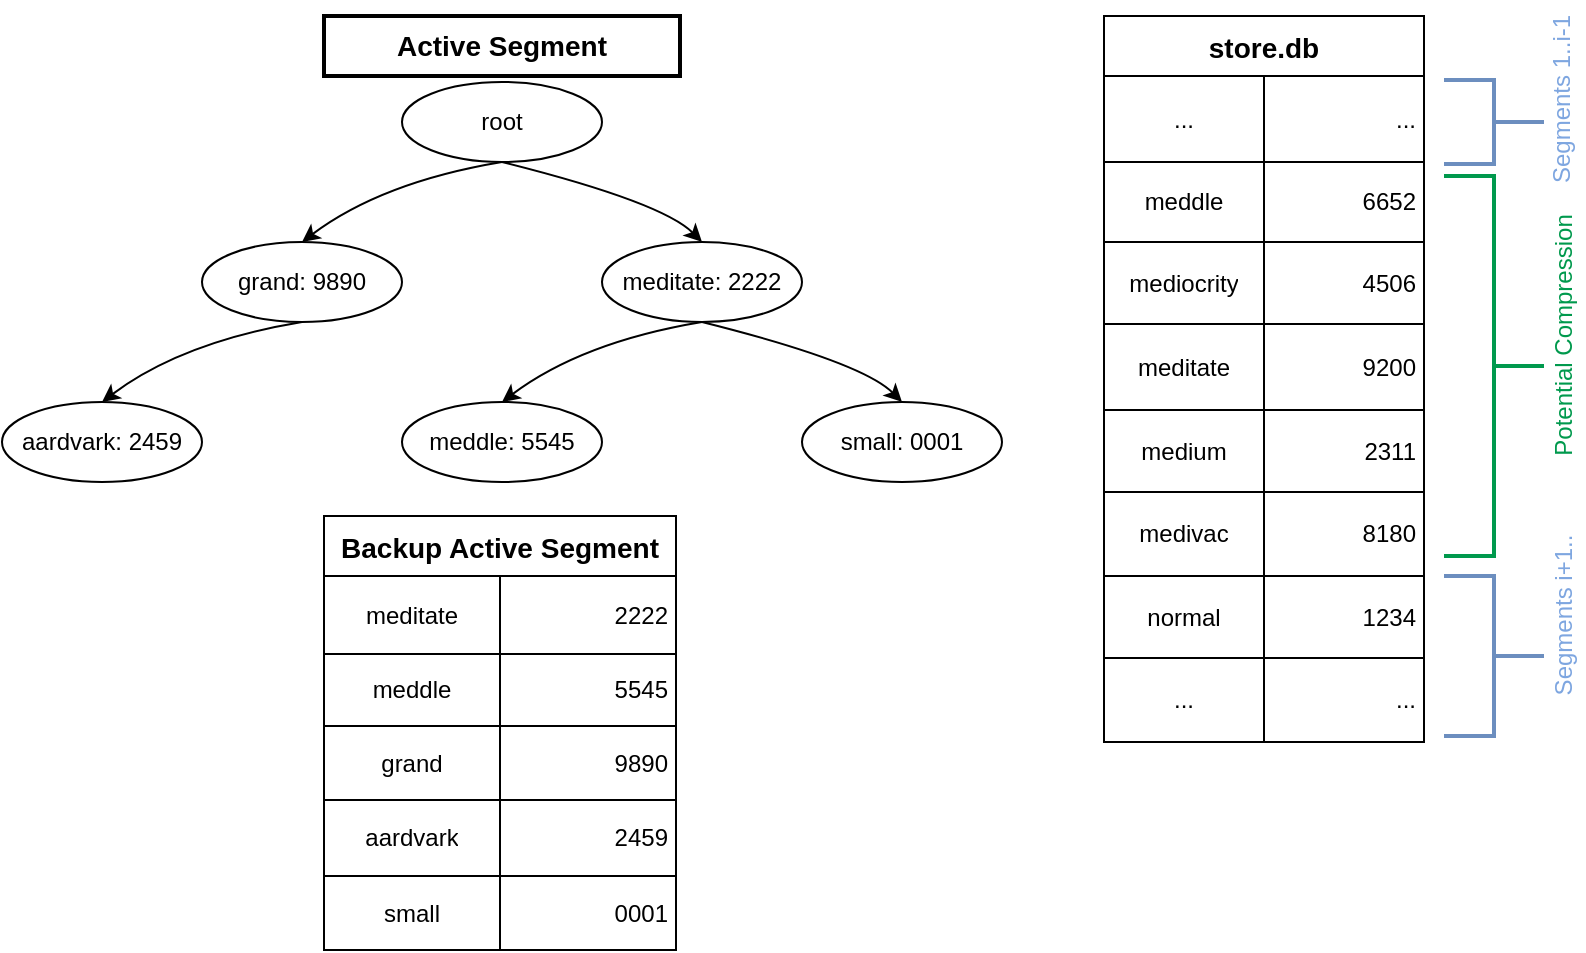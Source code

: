 <mxfile version="17.4.0" type="github">
  <diagram id="tSXa933iV-H4p-sHi9MJ" name="Page-1">
    <mxGraphModel dx="1298" dy="813" grid="1" gridSize="10" guides="1" tooltips="1" connect="1" arrows="1" fold="1" page="1" pageScale="1" pageWidth="850" pageHeight="1100" math="0" shadow="0">
      <root>
        <mxCell id="0" />
        <mxCell id="1" parent="0" />
        <mxCell id="I66DchT4x0AkGHDDOi4h-74" value="store.db" style="shape=table;startSize=30;container=1;collapsible=0;childLayout=tableLayout;fontColor=default;spacingRight=2;spacingLeft=2;fontStyle=1;fontSize=14;" parent="1" vertex="1">
          <mxGeometry x="611" y="180" width="160" height="363" as="geometry" />
        </mxCell>
        <mxCell id="I66DchT4x0AkGHDDOi4h-75" value="" style="shape=tableRow;horizontal=0;startSize=0;swimlaneHead=0;swimlaneBody=0;top=0;left=0;bottom=0;right=0;collapsible=0;dropTarget=0;fillColor=none;points=[[0,0.5],[1,0.5]];portConstraint=eastwest;fontColor=default;spacingRight=2;spacingLeft=2;" parent="I66DchT4x0AkGHDDOi4h-74" vertex="1">
          <mxGeometry y="30" width="160" height="43" as="geometry" />
        </mxCell>
        <mxCell id="I66DchT4x0AkGHDDOi4h-76" value="..." style="shape=partialRectangle;html=1;whiteSpace=wrap;connectable=0;overflow=hidden;fillColor=none;top=0;left=0;bottom=0;right=0;pointerEvents=1;fontColor=default;align=center;spacingRight=2;spacingLeft=2;" parent="I66DchT4x0AkGHDDOi4h-75" vertex="1">
          <mxGeometry width="80" height="43" as="geometry">
            <mxRectangle width="80" height="43" as="alternateBounds" />
          </mxGeometry>
        </mxCell>
        <mxCell id="I66DchT4x0AkGHDDOi4h-77" value="..." style="shape=partialRectangle;html=1;whiteSpace=wrap;connectable=0;overflow=hidden;fillColor=none;top=0;left=0;bottom=0;right=0;pointerEvents=1;fontColor=default;align=right;spacingRight=2;spacingLeft=2;" parent="I66DchT4x0AkGHDDOi4h-75" vertex="1">
          <mxGeometry x="80" width="80" height="43" as="geometry">
            <mxRectangle width="80" height="43" as="alternateBounds" />
          </mxGeometry>
        </mxCell>
        <mxCell id="I66DchT4x0AkGHDDOi4h-84" value="" style="shape=tableRow;horizontal=0;startSize=0;swimlaneHead=0;swimlaneBody=0;top=0;left=0;bottom=0;right=0;collapsible=0;dropTarget=0;fillColor=none;points=[[0,0.5],[1,0.5]];portConstraint=eastwest;fontColor=default;spacingRight=2;spacingLeft=2;" parent="I66DchT4x0AkGHDDOi4h-74" vertex="1">
          <mxGeometry y="73" width="160" height="40" as="geometry" />
        </mxCell>
        <mxCell id="I66DchT4x0AkGHDDOi4h-85" value="meddle" style="shape=partialRectangle;html=1;whiteSpace=wrap;connectable=0;overflow=hidden;fillColor=none;top=0;left=0;bottom=0;right=0;pointerEvents=1;fontColor=default;align=center;spacingRight=2;spacingLeft=2;" parent="I66DchT4x0AkGHDDOi4h-84" vertex="1">
          <mxGeometry width="80" height="40" as="geometry">
            <mxRectangle width="80" height="40" as="alternateBounds" />
          </mxGeometry>
        </mxCell>
        <mxCell id="I66DchT4x0AkGHDDOi4h-86" value="6652" style="shape=partialRectangle;html=1;whiteSpace=wrap;connectable=0;overflow=hidden;fillColor=none;top=0;left=0;bottom=0;right=0;pointerEvents=1;fontColor=default;align=right;spacingRight=2;spacingLeft=2;" parent="I66DchT4x0AkGHDDOi4h-84" vertex="1">
          <mxGeometry x="80" width="80" height="40" as="geometry">
            <mxRectangle width="80" height="40" as="alternateBounds" />
          </mxGeometry>
        </mxCell>
        <mxCell id="I66DchT4x0AkGHDDOi4h-99" value="" style="shape=tableRow;horizontal=0;startSize=0;swimlaneHead=0;swimlaneBody=0;top=0;left=0;bottom=0;right=0;collapsible=0;dropTarget=0;fillColor=none;points=[[0,0.5],[1,0.5]];portConstraint=eastwest;fontColor=default;spacingRight=2;spacingLeft=2;" parent="I66DchT4x0AkGHDDOi4h-74" vertex="1">
          <mxGeometry y="113" width="160" height="41" as="geometry" />
        </mxCell>
        <mxCell id="I66DchT4x0AkGHDDOi4h-100" value="mediocrity" style="shape=partialRectangle;html=1;whiteSpace=wrap;connectable=0;overflow=hidden;fillColor=none;top=0;left=0;bottom=0;right=0;pointerEvents=1;fontColor=default;align=center;spacingRight=2;spacingLeft=2;" parent="I66DchT4x0AkGHDDOi4h-99" vertex="1">
          <mxGeometry width="80" height="41" as="geometry">
            <mxRectangle width="80" height="41" as="alternateBounds" />
          </mxGeometry>
        </mxCell>
        <mxCell id="I66DchT4x0AkGHDDOi4h-101" value="4506" style="shape=partialRectangle;html=1;whiteSpace=wrap;connectable=0;overflow=hidden;fillColor=none;top=0;left=0;bottom=0;right=0;pointerEvents=1;fontColor=default;align=right;spacingRight=2;spacingLeft=2;" parent="I66DchT4x0AkGHDDOi4h-99" vertex="1">
          <mxGeometry x="80" width="80" height="41" as="geometry">
            <mxRectangle width="80" height="41" as="alternateBounds" />
          </mxGeometry>
        </mxCell>
        <mxCell id="I66DchT4x0AkGHDDOi4h-90" value="" style="shape=tableRow;horizontal=0;startSize=0;swimlaneHead=0;swimlaneBody=0;top=0;left=0;bottom=0;right=0;collapsible=0;dropTarget=0;fillColor=none;points=[[0,0.5],[1,0.5]];portConstraint=eastwest;fontColor=default;spacingRight=2;spacingLeft=2;" parent="I66DchT4x0AkGHDDOi4h-74" vertex="1">
          <mxGeometry y="154" width="160" height="43" as="geometry" />
        </mxCell>
        <mxCell id="I66DchT4x0AkGHDDOi4h-91" value="meditate" style="shape=partialRectangle;html=1;whiteSpace=wrap;connectable=0;overflow=hidden;fillColor=none;top=0;left=0;bottom=0;right=0;pointerEvents=1;fontColor=default;align=center;spacingRight=2;spacingLeft=2;" parent="I66DchT4x0AkGHDDOi4h-90" vertex="1">
          <mxGeometry width="80" height="43" as="geometry">
            <mxRectangle width="80" height="43" as="alternateBounds" />
          </mxGeometry>
        </mxCell>
        <mxCell id="I66DchT4x0AkGHDDOi4h-92" value="9200" style="shape=partialRectangle;html=1;whiteSpace=wrap;connectable=0;overflow=hidden;fillColor=none;top=0;left=0;bottom=0;right=0;pointerEvents=1;fontColor=default;align=right;spacingRight=2;spacingLeft=2;" parent="I66DchT4x0AkGHDDOi4h-90" vertex="1">
          <mxGeometry x="80" width="80" height="43" as="geometry">
            <mxRectangle width="80" height="43" as="alternateBounds" />
          </mxGeometry>
        </mxCell>
        <mxCell id="I66DchT4x0AkGHDDOi4h-93" value="" style="shape=tableRow;horizontal=0;startSize=0;swimlaneHead=0;swimlaneBody=0;top=0;left=0;bottom=0;right=0;collapsible=0;dropTarget=0;fillColor=none;points=[[0,0.5],[1,0.5]];portConstraint=eastwest;fontColor=default;spacingRight=2;spacingLeft=2;" parent="I66DchT4x0AkGHDDOi4h-74" vertex="1">
          <mxGeometry y="197" width="160" height="41" as="geometry" />
        </mxCell>
        <mxCell id="I66DchT4x0AkGHDDOi4h-94" value="medium" style="shape=partialRectangle;html=1;whiteSpace=wrap;connectable=0;overflow=hidden;fillColor=none;top=0;left=0;bottom=0;right=0;pointerEvents=1;fontColor=default;align=center;spacingRight=2;spacingLeft=2;" parent="I66DchT4x0AkGHDDOi4h-93" vertex="1">
          <mxGeometry width="80" height="41" as="geometry">
            <mxRectangle width="80" height="41" as="alternateBounds" />
          </mxGeometry>
        </mxCell>
        <mxCell id="I66DchT4x0AkGHDDOi4h-95" value="2311" style="shape=partialRectangle;html=1;whiteSpace=wrap;connectable=0;overflow=hidden;fillColor=none;top=0;left=0;bottom=0;right=0;pointerEvents=1;fontColor=default;align=right;spacingRight=2;spacingLeft=2;" parent="I66DchT4x0AkGHDDOi4h-93" vertex="1">
          <mxGeometry x="80" width="80" height="41" as="geometry">
            <mxRectangle width="80" height="41" as="alternateBounds" />
          </mxGeometry>
        </mxCell>
        <mxCell id="I66DchT4x0AkGHDDOi4h-96" value="" style="shape=tableRow;horizontal=0;startSize=0;swimlaneHead=0;swimlaneBody=0;top=0;left=0;bottom=0;right=0;collapsible=0;dropTarget=0;fillColor=none;points=[[0,0.5],[1,0.5]];portConstraint=eastwest;fontColor=default;spacingRight=2;spacingLeft=2;" parent="I66DchT4x0AkGHDDOi4h-74" vertex="1">
          <mxGeometry y="238" width="160" height="42" as="geometry" />
        </mxCell>
        <mxCell id="I66DchT4x0AkGHDDOi4h-97" value="medivac" style="shape=partialRectangle;html=1;whiteSpace=wrap;connectable=0;overflow=hidden;fillColor=none;top=0;left=0;bottom=0;right=0;pointerEvents=1;fontColor=default;align=center;spacingRight=2;spacingLeft=2;" parent="I66DchT4x0AkGHDDOi4h-96" vertex="1">
          <mxGeometry width="80" height="42" as="geometry">
            <mxRectangle width="80" height="42" as="alternateBounds" />
          </mxGeometry>
        </mxCell>
        <mxCell id="I66DchT4x0AkGHDDOi4h-98" value="8180" style="shape=partialRectangle;html=1;whiteSpace=wrap;connectable=0;overflow=hidden;fillColor=none;top=0;left=0;bottom=0;right=0;pointerEvents=1;fontColor=default;align=right;spacingRight=2;spacingLeft=2;" parent="I66DchT4x0AkGHDDOi4h-96" vertex="1">
          <mxGeometry x="80" width="80" height="42" as="geometry">
            <mxRectangle width="80" height="42" as="alternateBounds" />
          </mxGeometry>
        </mxCell>
        <mxCell id="I66DchT4x0AkGHDDOi4h-104" value="" style="shape=tableRow;horizontal=0;startSize=0;swimlaneHead=0;swimlaneBody=0;top=0;left=0;bottom=0;right=0;collapsible=0;dropTarget=0;fillColor=none;points=[[0,0.5],[1,0.5]];portConstraint=eastwest;fontColor=default;spacingRight=2;spacingLeft=2;" parent="I66DchT4x0AkGHDDOi4h-74" vertex="1">
          <mxGeometry y="280" width="160" height="41" as="geometry" />
        </mxCell>
        <mxCell id="I66DchT4x0AkGHDDOi4h-105" value="normal" style="shape=partialRectangle;html=1;whiteSpace=wrap;connectable=0;overflow=hidden;fillColor=none;top=0;left=0;bottom=0;right=0;pointerEvents=1;fontColor=default;align=center;spacingRight=2;spacingLeft=2;" parent="I66DchT4x0AkGHDDOi4h-104" vertex="1">
          <mxGeometry width="80" height="41" as="geometry">
            <mxRectangle width="80" height="41" as="alternateBounds" />
          </mxGeometry>
        </mxCell>
        <mxCell id="I66DchT4x0AkGHDDOi4h-106" value="1234" style="shape=partialRectangle;html=1;whiteSpace=wrap;connectable=0;overflow=hidden;fillColor=none;top=0;left=0;bottom=0;right=0;pointerEvents=1;fontColor=default;align=right;spacingRight=2;spacingLeft=2;" parent="I66DchT4x0AkGHDDOi4h-104" vertex="1">
          <mxGeometry x="80" width="80" height="41" as="geometry">
            <mxRectangle width="80" height="41" as="alternateBounds" />
          </mxGeometry>
        </mxCell>
        <mxCell id="59zplmNoZ6mH7DEZuacR-12" value="" style="shape=tableRow;horizontal=0;startSize=0;swimlaneHead=0;swimlaneBody=0;top=0;left=0;bottom=0;right=0;collapsible=0;dropTarget=0;fillColor=none;points=[[0,0.5],[1,0.5]];portConstraint=eastwest;fontColor=default;spacingRight=2;spacingLeft=2;" vertex="1" parent="I66DchT4x0AkGHDDOi4h-74">
          <mxGeometry y="321" width="160" height="42" as="geometry" />
        </mxCell>
        <mxCell id="59zplmNoZ6mH7DEZuacR-13" value="..." style="shape=partialRectangle;html=1;whiteSpace=wrap;connectable=0;overflow=hidden;fillColor=none;top=0;left=0;bottom=0;right=0;pointerEvents=1;fontColor=default;align=center;spacingRight=2;spacingLeft=2;" vertex="1" parent="59zplmNoZ6mH7DEZuacR-12">
          <mxGeometry width="80" height="42" as="geometry">
            <mxRectangle width="80" height="42" as="alternateBounds" />
          </mxGeometry>
        </mxCell>
        <mxCell id="59zplmNoZ6mH7DEZuacR-14" value="..." style="shape=partialRectangle;html=1;whiteSpace=wrap;connectable=0;overflow=hidden;fillColor=none;top=0;left=0;bottom=0;right=0;pointerEvents=1;fontColor=default;align=right;spacingRight=2;spacingLeft=2;" vertex="1" parent="59zplmNoZ6mH7DEZuacR-12">
          <mxGeometry x="80" width="80" height="42" as="geometry">
            <mxRectangle width="80" height="42" as="alternateBounds" />
          </mxGeometry>
        </mxCell>
        <mxCell id="8DkL4rAYdG8PtnpfrYct-1" value="root" style="ellipse;whiteSpace=wrap;html=1;align=center;fontColor=default;" parent="1" vertex="1">
          <mxGeometry x="260" y="213" width="100" height="40" as="geometry" />
        </mxCell>
        <mxCell id="8DkL4rAYdG8PtnpfrYct-3" value="grand: 9890" style="ellipse;whiteSpace=wrap;html=1;align=center;fontColor=default;" parent="1" vertex="1">
          <mxGeometry x="160" y="293" width="100" height="40" as="geometry" />
        </mxCell>
        <mxCell id="8DkL4rAYdG8PtnpfrYct-4" value="" style="curved=1;endArrow=classic;html=1;rounded=0;fontColor=default;exitX=0.5;exitY=1;exitDx=0;exitDy=0;entryX=0.5;entryY=0;entryDx=0;entryDy=0;" parent="1" source="8DkL4rAYdG8PtnpfrYct-1" target="8DkL4rAYdG8PtnpfrYct-3" edge="1">
          <mxGeometry width="50" height="50" relative="1" as="geometry">
            <mxPoint x="510" y="413" as="sourcePoint" />
            <mxPoint x="560" y="363" as="targetPoint" />
            <Array as="points">
              <mxPoint x="250" y="263" />
            </Array>
          </mxGeometry>
        </mxCell>
        <mxCell id="8DkL4rAYdG8PtnpfrYct-5" value="meditate: 2222" style="ellipse;whiteSpace=wrap;html=1;align=center;fontColor=default;" parent="1" vertex="1">
          <mxGeometry x="360" y="293" width="100" height="40" as="geometry" />
        </mxCell>
        <mxCell id="8DkL4rAYdG8PtnpfrYct-6" value="" style="curved=1;endArrow=classic;html=1;rounded=0;fontColor=default;exitX=0.5;exitY=1;exitDx=0;exitDy=0;entryX=0.5;entryY=0;entryDx=0;entryDy=0;" parent="1" source="8DkL4rAYdG8PtnpfrYct-1" target="8DkL4rAYdG8PtnpfrYct-5" edge="1">
          <mxGeometry width="50" height="50" relative="1" as="geometry">
            <mxPoint x="320" y="263" as="sourcePoint" />
            <mxPoint x="220" y="303" as="targetPoint" />
            <Array as="points">
              <mxPoint x="390" y="273" />
            </Array>
          </mxGeometry>
        </mxCell>
        <mxCell id="8DkL4rAYdG8PtnpfrYct-7" value="" style="curved=1;endArrow=classic;html=1;rounded=0;fontColor=default;entryX=0.5;entryY=0;entryDx=0;entryDy=0;exitX=0.5;exitY=1;exitDx=0;exitDy=0;" parent="1" source="8DkL4rAYdG8PtnpfrYct-5" target="8DkL4rAYdG8PtnpfrYct-8" edge="1">
          <mxGeometry width="50" height="50" relative="1" as="geometry">
            <mxPoint x="400" y="353" as="sourcePoint" />
            <mxPoint x="310" y="373" as="targetPoint" />
            <Array as="points">
              <mxPoint x="350" y="343" />
            </Array>
          </mxGeometry>
        </mxCell>
        <mxCell id="8DkL4rAYdG8PtnpfrYct-8" value="meddle: 5545" style="ellipse;whiteSpace=wrap;html=1;align=center;fontColor=default;" parent="1" vertex="1">
          <mxGeometry x="260" y="373" width="100" height="40" as="geometry" />
        </mxCell>
        <mxCell id="8DkL4rAYdG8PtnpfrYct-9" value="" style="curved=1;endArrow=classic;html=1;rounded=0;fontColor=default;entryX=0.5;entryY=0;entryDx=0;entryDy=0;exitX=0.5;exitY=1;exitDx=0;exitDy=0;" parent="1" source="8DkL4rAYdG8PtnpfrYct-5" edge="1">
          <mxGeometry width="50" height="50" relative="1" as="geometry">
            <mxPoint x="410" y="343" as="sourcePoint" />
            <mxPoint x="510" y="373" as="targetPoint" />
            <Array as="points">
              <mxPoint x="490" y="353" />
            </Array>
          </mxGeometry>
        </mxCell>
        <mxCell id="8DkL4rAYdG8PtnpfrYct-10" value="small: 0001" style="ellipse;whiteSpace=wrap;html=1;align=center;fontColor=default;" parent="1" vertex="1">
          <mxGeometry x="460" y="373" width="100" height="40" as="geometry" />
        </mxCell>
        <mxCell id="8DkL4rAYdG8PtnpfrYct-15" value="" style="curved=1;endArrow=classic;html=1;rounded=0;fontColor=default;entryX=0.5;entryY=0;entryDx=0;entryDy=0;exitX=0.5;exitY=1;exitDx=0;exitDy=0;" parent="1" target="8DkL4rAYdG8PtnpfrYct-16" edge="1">
          <mxGeometry width="50" height="50" relative="1" as="geometry">
            <mxPoint x="210" y="333" as="sourcePoint" />
            <mxPoint x="110" y="373" as="targetPoint" />
            <Array as="points">
              <mxPoint x="150" y="343" />
            </Array>
          </mxGeometry>
        </mxCell>
        <mxCell id="8DkL4rAYdG8PtnpfrYct-16" value="aardvark: 2459" style="ellipse;whiteSpace=wrap;html=1;align=center;fontColor=default;" parent="1" vertex="1">
          <mxGeometry x="60" y="373" width="100" height="40" as="geometry" />
        </mxCell>
        <mxCell id="8DkL4rAYdG8PtnpfrYct-17" value="&lt;font style=&quot;font-size: 14px&quot;&gt;Active Segment&lt;/font&gt;" style="text;html=1;strokeColor=default;fillColor=none;align=center;verticalAlign=middle;whiteSpace=wrap;rounded=0;fontColor=default;fontStyle=1;labelBorderColor=none;spacing=2;strokeWidth=2;" parent="1" vertex="1">
          <mxGeometry x="221" y="180" width="178" height="30" as="geometry" />
        </mxCell>
        <mxCell id="NjsudWIWoi5uVisPwLOh-1" value="" style="strokeWidth=2;html=1;shape=mxgraph.flowchart.annotation_2;align=left;labelPosition=right;pointerEvents=1;rotation=-180;fontColor=#00994D;strokeColor=#00994D;" parent="1" vertex="1">
          <mxGeometry x="781" y="260" width="50" height="190" as="geometry" />
        </mxCell>
        <mxCell id="NjsudWIWoi5uVisPwLOh-2" value="Potential Compression" style="text;html=1;align=center;verticalAlign=middle;resizable=0;points=[];autosize=1;rotation=-90;fontColor=#00994D;" parent="1" vertex="1">
          <mxGeometry x="771" y="330" width="140" height="20" as="geometry" />
        </mxCell>
        <mxCell id="59zplmNoZ6mH7DEZuacR-6" value="" style="strokeWidth=2;html=1;shape=mxgraph.flowchart.annotation_2;align=left;labelPosition=right;pointerEvents=1;rotation=-180;strokeColor=#6c8ebf;fillColor=#dae8fc;" vertex="1" parent="1">
          <mxGeometry x="781" y="212" width="50" height="42" as="geometry" />
        </mxCell>
        <mxCell id="59zplmNoZ6mH7DEZuacR-7" value="Segments 1..i-1" style="text;html=1;align=center;verticalAlign=middle;resizable=0;points=[];autosize=1;rotation=-90;fontColor=#7EA6E0;" vertex="1" parent="1">
          <mxGeometry x="790" y="212" width="100" height="20" as="geometry" />
        </mxCell>
        <mxCell id="59zplmNoZ6mH7DEZuacR-8" value="" style="strokeWidth=2;html=1;shape=mxgraph.flowchart.annotation_2;align=left;labelPosition=right;pointerEvents=1;rotation=-180;strokeColor=#6c8ebf;fillColor=#dae8fc;" vertex="1" parent="1">
          <mxGeometry x="781" y="460" width="50" height="80" as="geometry" />
        </mxCell>
        <mxCell id="59zplmNoZ6mH7DEZuacR-9" value="Segments i+1.." style="text;html=1;align=center;verticalAlign=middle;resizable=0;points=[];autosize=1;rotation=-90;fontColor=#7EA6E0;" vertex="1" parent="1">
          <mxGeometry x="791" y="470" width="100" height="20" as="geometry" />
        </mxCell>
        <mxCell id="59zplmNoZ6mH7DEZuacR-46" value="Backup Active Segment" style="shape=table;startSize=30;container=1;collapsible=0;childLayout=tableLayout;fontColor=default;spacingRight=2;spacingLeft=2;fontStyle=1;fontSize=14;" vertex="1" parent="1">
          <mxGeometry x="221" y="430" width="176" height="217" as="geometry" />
        </mxCell>
        <mxCell id="59zplmNoZ6mH7DEZuacR-47" value="" style="shape=tableRow;horizontal=0;startSize=0;swimlaneHead=0;swimlaneBody=0;top=0;left=0;bottom=0;right=0;collapsible=0;dropTarget=0;fillColor=none;points=[[0,0.5],[1,0.5]];portConstraint=eastwest;fontColor=default;spacingRight=2;spacingLeft=2;" vertex="1" parent="59zplmNoZ6mH7DEZuacR-46">
          <mxGeometry y="30" width="176" height="39" as="geometry" />
        </mxCell>
        <mxCell id="59zplmNoZ6mH7DEZuacR-48" value="meditate" style="shape=partialRectangle;html=1;whiteSpace=wrap;connectable=0;overflow=hidden;fillColor=none;top=0;left=0;bottom=0;right=0;pointerEvents=1;fontColor=default;align=center;spacingRight=2;spacingLeft=2;" vertex="1" parent="59zplmNoZ6mH7DEZuacR-47">
          <mxGeometry width="88" height="39" as="geometry">
            <mxRectangle width="88" height="39" as="alternateBounds" />
          </mxGeometry>
        </mxCell>
        <mxCell id="59zplmNoZ6mH7DEZuacR-49" value="2222" style="shape=partialRectangle;html=1;whiteSpace=wrap;connectable=0;overflow=hidden;fillColor=none;top=0;left=0;bottom=0;right=0;pointerEvents=1;fontColor=default;align=right;spacingRight=2;spacingLeft=2;" vertex="1" parent="59zplmNoZ6mH7DEZuacR-47">
          <mxGeometry x="88" width="88" height="39" as="geometry">
            <mxRectangle width="88" height="39" as="alternateBounds" />
          </mxGeometry>
        </mxCell>
        <mxCell id="59zplmNoZ6mH7DEZuacR-50" value="" style="shape=tableRow;horizontal=0;startSize=0;swimlaneHead=0;swimlaneBody=0;top=0;left=0;bottom=0;right=0;collapsible=0;dropTarget=0;fillColor=none;points=[[0,0.5],[1,0.5]];portConstraint=eastwest;fontColor=default;spacingRight=2;spacingLeft=2;" vertex="1" parent="59zplmNoZ6mH7DEZuacR-46">
          <mxGeometry y="69" width="176" height="36" as="geometry" />
        </mxCell>
        <mxCell id="59zplmNoZ6mH7DEZuacR-51" value="meddle" style="shape=partialRectangle;html=1;whiteSpace=wrap;connectable=0;overflow=hidden;fillColor=none;top=0;left=0;bottom=0;right=0;pointerEvents=1;fontColor=default;align=center;spacingRight=2;spacingLeft=2;" vertex="1" parent="59zplmNoZ6mH7DEZuacR-50">
          <mxGeometry width="88" height="36" as="geometry">
            <mxRectangle width="88" height="36" as="alternateBounds" />
          </mxGeometry>
        </mxCell>
        <mxCell id="59zplmNoZ6mH7DEZuacR-52" value="5545" style="shape=partialRectangle;html=1;whiteSpace=wrap;connectable=0;overflow=hidden;fillColor=none;top=0;left=0;bottom=0;right=0;pointerEvents=1;fontColor=default;align=right;spacingRight=2;spacingLeft=2;" vertex="1" parent="59zplmNoZ6mH7DEZuacR-50">
          <mxGeometry x="88" width="88" height="36" as="geometry">
            <mxRectangle width="88" height="36" as="alternateBounds" />
          </mxGeometry>
        </mxCell>
        <mxCell id="59zplmNoZ6mH7DEZuacR-53" value="" style="shape=tableRow;horizontal=0;startSize=0;swimlaneHead=0;swimlaneBody=0;top=0;left=0;bottom=0;right=0;collapsible=0;dropTarget=0;fillColor=none;points=[[0,0.5],[1,0.5]];portConstraint=eastwest;fontColor=default;spacingRight=2;spacingLeft=2;" vertex="1" parent="59zplmNoZ6mH7DEZuacR-46">
          <mxGeometry y="105" width="176" height="37" as="geometry" />
        </mxCell>
        <mxCell id="59zplmNoZ6mH7DEZuacR-54" value="grand" style="shape=partialRectangle;html=1;whiteSpace=wrap;connectable=0;overflow=hidden;fillColor=none;top=0;left=0;bottom=0;right=0;pointerEvents=1;fontColor=default;align=center;spacingRight=2;spacingLeft=2;" vertex="1" parent="59zplmNoZ6mH7DEZuacR-53">
          <mxGeometry width="88" height="37" as="geometry">
            <mxRectangle width="88" height="37" as="alternateBounds" />
          </mxGeometry>
        </mxCell>
        <mxCell id="59zplmNoZ6mH7DEZuacR-55" value="9890" style="shape=partialRectangle;html=1;whiteSpace=wrap;connectable=0;overflow=hidden;fillColor=none;top=0;left=0;bottom=0;right=0;pointerEvents=1;fontColor=default;align=right;spacingRight=2;spacingLeft=2;" vertex="1" parent="59zplmNoZ6mH7DEZuacR-53">
          <mxGeometry x="88" width="88" height="37" as="geometry">
            <mxRectangle width="88" height="37" as="alternateBounds" />
          </mxGeometry>
        </mxCell>
        <mxCell id="59zplmNoZ6mH7DEZuacR-56" value="" style="shape=tableRow;horizontal=0;startSize=0;swimlaneHead=0;swimlaneBody=0;top=0;left=0;bottom=0;right=0;collapsible=0;dropTarget=0;fillColor=none;points=[[0,0.5],[1,0.5]];portConstraint=eastwest;fontColor=default;spacingRight=2;spacingLeft=2;" vertex="1" parent="59zplmNoZ6mH7DEZuacR-46">
          <mxGeometry y="142" width="176" height="38" as="geometry" />
        </mxCell>
        <mxCell id="59zplmNoZ6mH7DEZuacR-57" value="aardvark" style="shape=partialRectangle;html=1;whiteSpace=wrap;connectable=0;overflow=hidden;fillColor=none;top=0;left=0;bottom=0;right=0;pointerEvents=1;fontColor=default;align=center;spacingRight=2;spacingLeft=2;" vertex="1" parent="59zplmNoZ6mH7DEZuacR-56">
          <mxGeometry width="88" height="38" as="geometry">
            <mxRectangle width="88" height="38" as="alternateBounds" />
          </mxGeometry>
        </mxCell>
        <mxCell id="59zplmNoZ6mH7DEZuacR-58" value="2459" style="shape=partialRectangle;html=1;whiteSpace=wrap;connectable=0;overflow=hidden;fillColor=none;top=0;left=0;bottom=0;right=0;pointerEvents=1;fontColor=default;align=right;spacingRight=2;spacingLeft=2;" vertex="1" parent="59zplmNoZ6mH7DEZuacR-56">
          <mxGeometry x="88" width="88" height="38" as="geometry">
            <mxRectangle width="88" height="38" as="alternateBounds" />
          </mxGeometry>
        </mxCell>
        <mxCell id="59zplmNoZ6mH7DEZuacR-59" value="" style="shape=tableRow;horizontal=0;startSize=0;swimlaneHead=0;swimlaneBody=0;top=0;left=0;bottom=0;right=0;collapsible=0;dropTarget=0;fillColor=none;points=[[0,0.5],[1,0.5]];portConstraint=eastwest;fontColor=default;spacingRight=2;spacingLeft=2;" vertex="1" parent="59zplmNoZ6mH7DEZuacR-46">
          <mxGeometry y="180" width="176" height="37" as="geometry" />
        </mxCell>
        <mxCell id="59zplmNoZ6mH7DEZuacR-60" value="small" style="shape=partialRectangle;html=1;whiteSpace=wrap;connectable=0;overflow=hidden;fillColor=none;top=0;left=0;bottom=0;right=0;pointerEvents=1;fontColor=default;align=center;spacingRight=2;spacingLeft=2;" vertex="1" parent="59zplmNoZ6mH7DEZuacR-59">
          <mxGeometry width="88" height="37" as="geometry">
            <mxRectangle width="88" height="37" as="alternateBounds" />
          </mxGeometry>
        </mxCell>
        <mxCell id="59zplmNoZ6mH7DEZuacR-61" value="0001" style="shape=partialRectangle;html=1;whiteSpace=wrap;connectable=0;overflow=hidden;fillColor=none;top=0;left=0;bottom=0;right=0;pointerEvents=1;fontColor=default;align=right;spacingRight=2;spacingLeft=2;" vertex="1" parent="59zplmNoZ6mH7DEZuacR-59">
          <mxGeometry x="88" width="88" height="37" as="geometry">
            <mxRectangle width="88" height="37" as="alternateBounds" />
          </mxGeometry>
        </mxCell>
      </root>
    </mxGraphModel>
  </diagram>
</mxfile>
